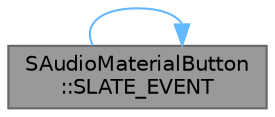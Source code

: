 digraph "SAudioMaterialButton::SLATE_EVENT"
{
 // INTERACTIVE_SVG=YES
 // LATEX_PDF_SIZE
  bgcolor="transparent";
  edge [fontname=Helvetica,fontsize=10,labelfontname=Helvetica,labelfontsize=10];
  node [fontname=Helvetica,fontsize=10,shape=box,height=0.2,width=0.4];
  rankdir="LR";
  Node1 [id="Node000001",label="SAudioMaterialButton\l::SLATE_EVENT",height=0.2,width=0.4,color="gray40", fillcolor="grey60", style="filled", fontcolor="black",tooltip="Invoked when the mouse is released and a capture ends."];
  Node1 -> Node1 [id="edge1_Node000001_Node000001",color="steelblue1",style="solid",tooltip=" "];
}
